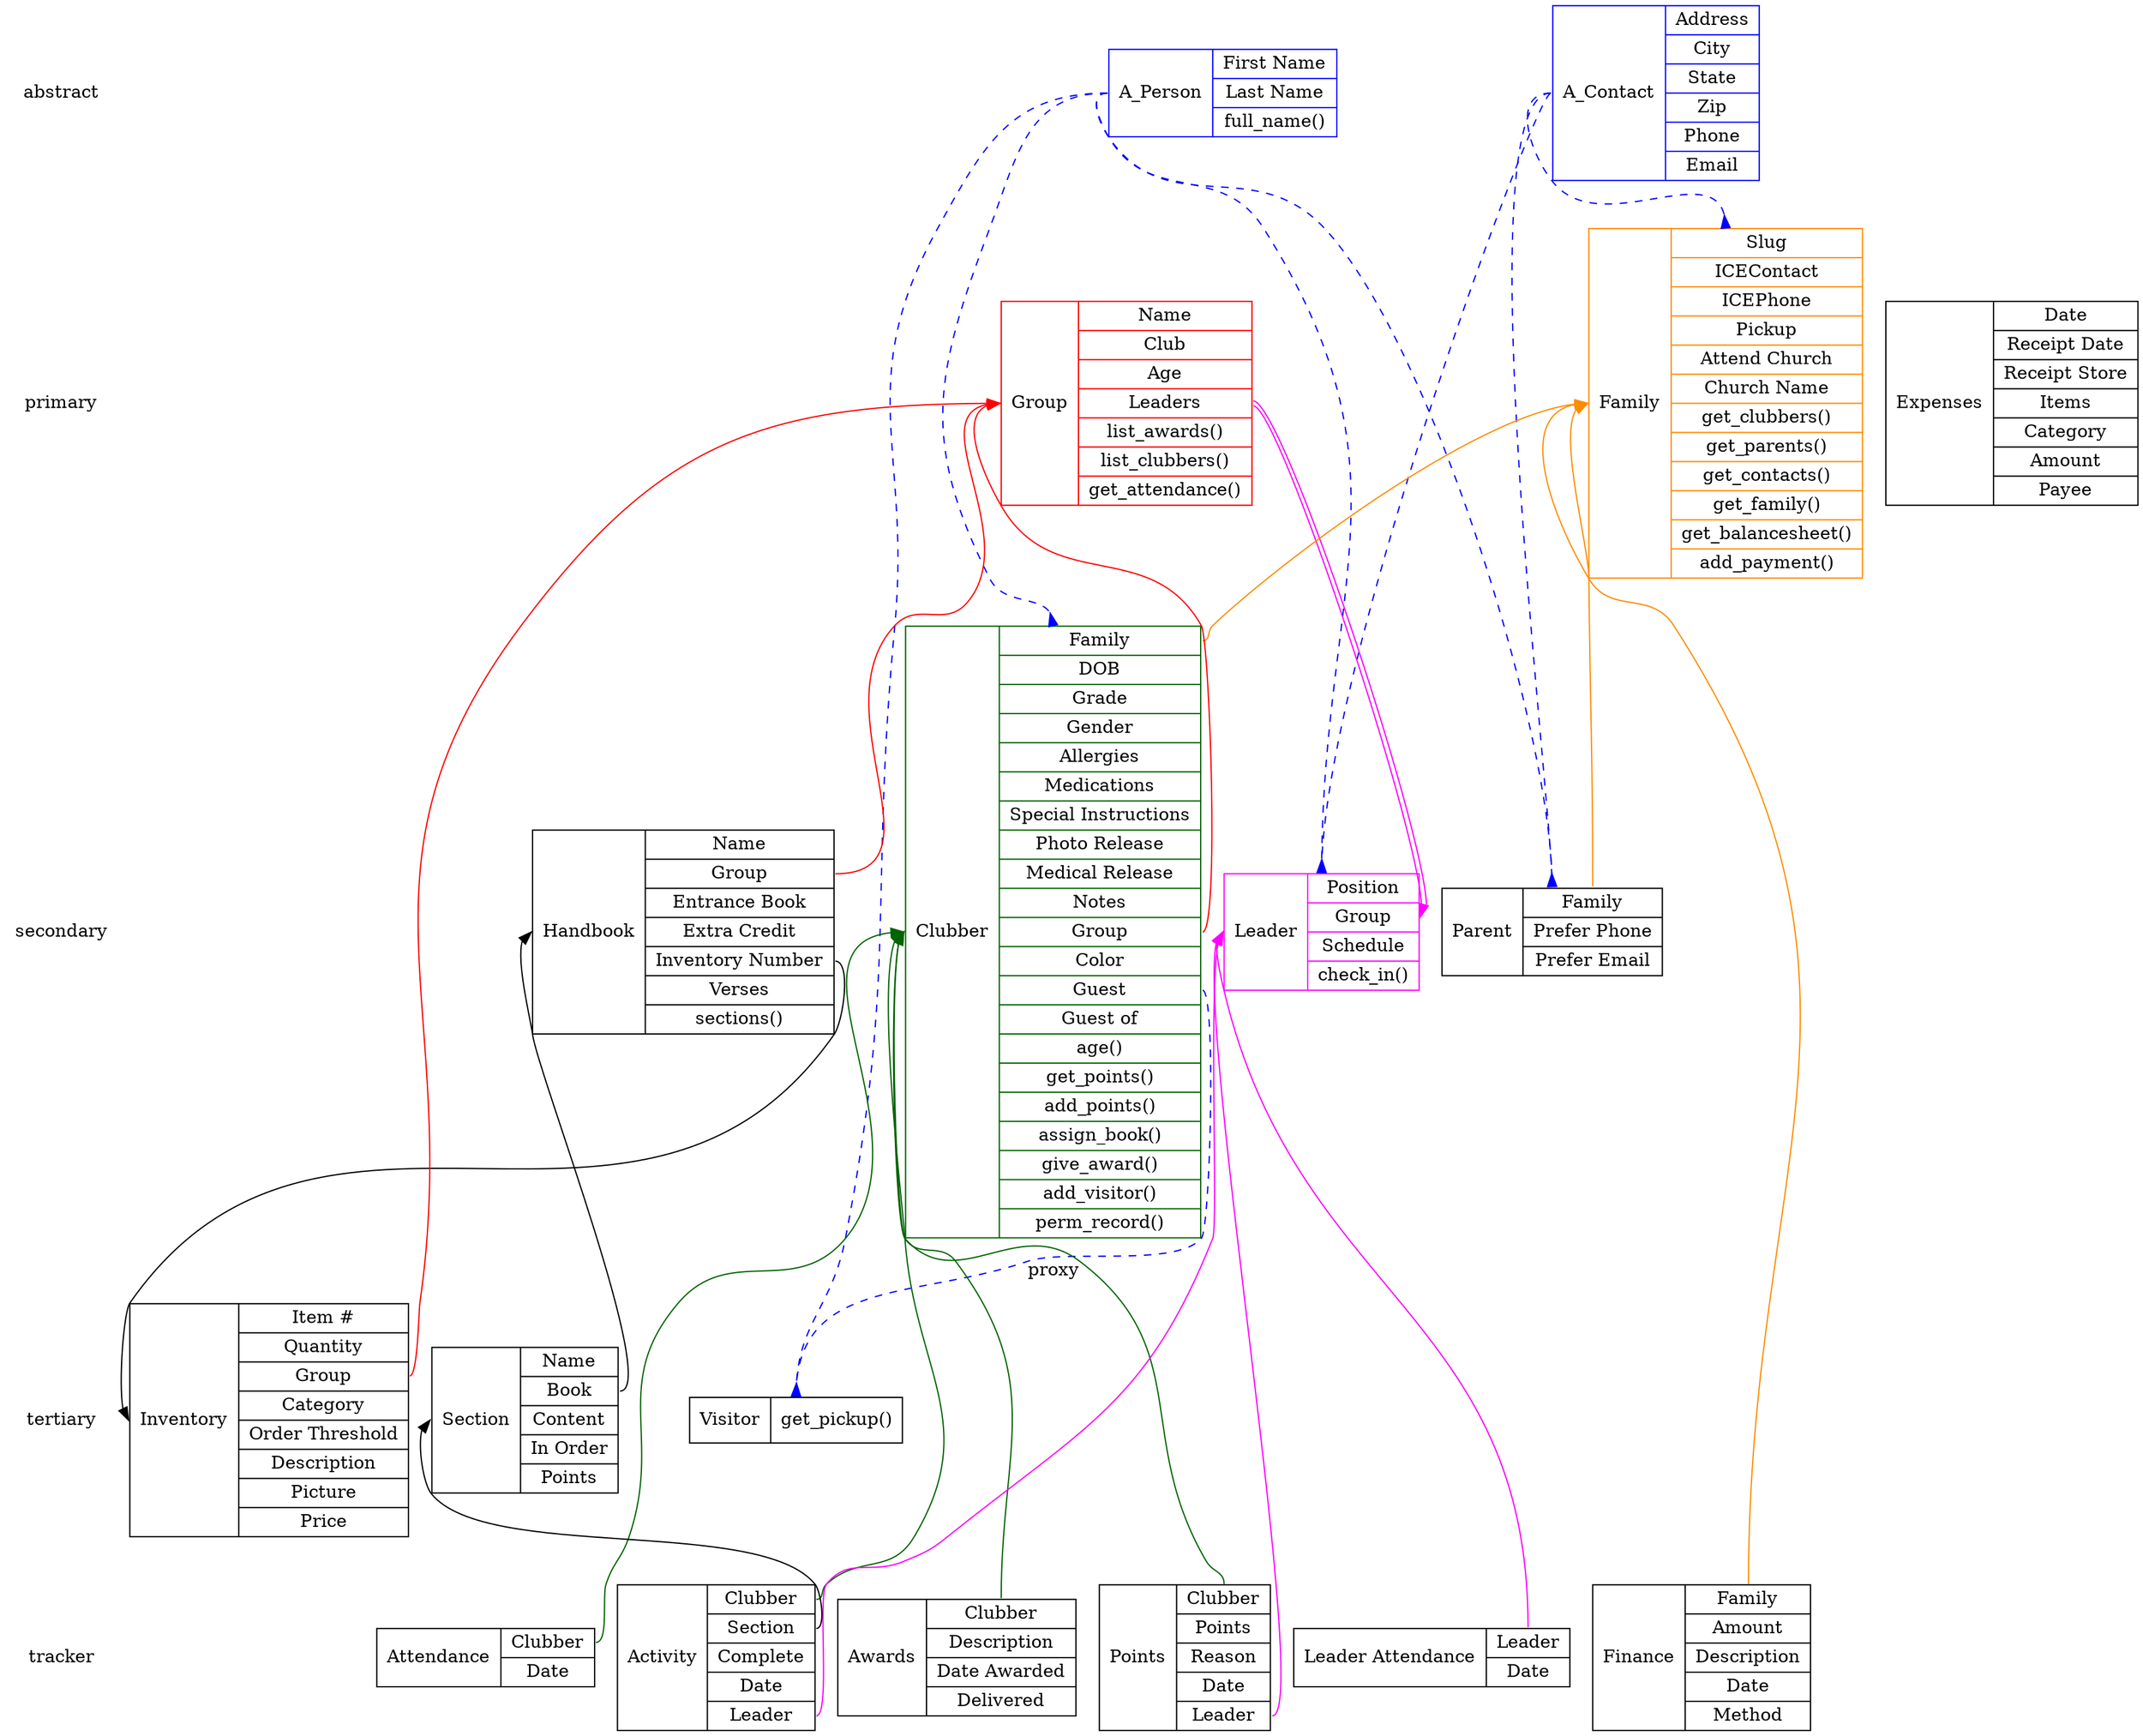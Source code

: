 digraph awanas {

// concentrate=true;
// splines=;

node [shape=record];

// Rank-order
{
    node [shape=plaintext];
    edge [style=invis];
    abstract -> primary -> secondary -> tertiary -> tracker;
}
{
    { rank=same; abstract; A_person; A_contact; }
    { rank=same; primary; family; expenses; group; };
    { rank=same; secondary; clubber; parent; handbook; leader;};
    { rank=same; tertiary; visitor; section; inv; };
    { rank=same; tracker; finance; points; attendance; l_attendance; award; activity; };
}

//Abstract Models
{
    A_person [color=blue label="A_Person|{First Name|
                                          Last Name|
                                          full_name()}"];
    A_contact [color=blue label="A_Contact|{Address|
                                            City|
                                            State|
                                            Zip|
                                            Phone|
                                            Email}"];
}

// People
{
    leader [color=magenta label="<id>Leader|{Position|
                                             <group>Group|
                                             Schedule|
                                             <check_in>check_in()}"];
    clubber [color=darkgreen label="<id>Clubber|{<family>Family|
                                                 <dob>DOB|
                                                 Grade|
                                                 Gender|
                                                 Allergies|
                                                 Medications|
                                                 Special Instructions|
                                                 Photo Release|
                                                 Medical Release|
                                                 Notes|
                                                 <group>Group|
                                                 Color|
                                                 <guest>Guest|
                                                 Guest of|
                                                 <age>age()|
                                                 <get_points>get_points()|
                                                 <add_points>add_points()|
                                                 <assign>assign_book()|
                                                 <award>give_award()|
                                                 <visitor>add_visitor()|
                                                 <record>perm_record()}"];
    visitor [label="<id>Visitor|{get_pickup()}"]
    parent [label="<id>Parent|{<family>Family|
                               <pref_ph>Prefer Phone|
                               <pref_e>Prefer Email}"];
    family [color=darkorange label="<id>Family|{Slug|
                                                ICEContact|
                                                ICEPhone|
                                                Pickup|
                                                Attend Church|
                                                Church Name|
                                                <get_clubbers>get_clubbers()|
                                                <get_parents>get_parents()|
                                                <get_contacts>get_contacts()|
                                                <get_family>get_family()|
                                                <balance>get_balancesheet()|
                                                <add_payment>add_payment()}"];
}

// Club Info
 {
    group [color=red label="<id>Group|{Name|
                                       Club|
                                       Age|
                                       <leader>Leaders|
                                       <list_awards>list_awards()|
                                       <list_clubbers>list_clubbers()|
                                       <attendance>get_attendance()}" ];
    handbook [label="<id>Handbook|{Name|
                                   <group>Group|
                                   Entrance Book|
                                   Extra Credit|
                                   <inv>Inventory Number|
                                   Verses|
                                   sections()}"];
    section [label="<id>Section|{Name|
                                 <book>Book|
                                 Content|
                                 In Order|
                                 Points}"];
    inv [label="<id>Inventory|{<id>Item #|
                               Quantity|
                               <group>Group|
                               Category|
                               Order Threshold|
                               Description|
                               Picture|
                               Price}"];
    activity [label="<id>Activity|{<clubber>Clubber|
                                   <section>Section|
                                   Complete|
                                   Date|
                                   <leader>Leader}"];
    points [label="<id>Points|{<clubber>Clubber|
                               Points|
                               Reason|
                               Date|
                               <leader>Leader}"];
    award [label="<id>Awards|{<clubber>Clubber|
                              Description|
                              Date Awarded|
                              Delivered}"];
    attendance [label="<id>Attendance|{<clubber>Clubber|
                                       Date}"];
    l_attendance [label="<id>Leader Attendance|{<leader>Leader|
                                                Date}"];
    finance [label="<id>Finance|{<family>Family|
                                 Amount|
                                 Description|
                                 Date|
                                 Method}"];
    expenses [label="<id>Expenses|{Date|
                                   Receipt Date|
                                   Receipt Store|
                                   Items|
                                   Category|
                                   Amount|
                                   Payee}"];
}



// Abstract Model Relationships
{
    edge [color=blue style=dashed arrowhead=inv]
    A_person:w -> leader:n
    A_contact:w -> leader:n
    A_person:w -> parent:n
    A_contact:w -> parent:n
    A_contact:w -> family:n
    A_person:w -> clubber:n
    A_person:w -> visitor:n
    clubber:guest:e -> visitor:n [label="proxy"]
}

// Foreign Keys
// -> family
{
    edge [color=darkorange]
    clubber:family -> family:id:w
    parent:family -> family:id:w
    finance:family -> family:id:w
}

// -> clubber
{
    edge [color=darkgreen]
    activity:clubber -> clubber:id:w
    points:clubber -> clubber:id:w
    award:clubber -> clubber:id:w
    attendance:clubber -> clubber:id:w
}

// -> group
{
    edge [color=red]
    handbook:group -> group:id:w
    clubber:group -> group:id:w
    inv:group -> "group":id:w
}

// -> leader
{
    edge [color=magenta]
    points:leader -> leader:id:w
    l_attendance:leader -> leader:id:w
    activity:leader -> leader:id:w
    "group":leader:e -> leader:group:e [color="magenta:invis:magenta"]
}

// -> *
{
    handbook:inv -> inv:id:w
    section:book -> handbook:id:w
    activity:section -> section:id:w
}

// Family methods
//family:balance -> finance:family [color=grey label=Find];
//family:get_contacts -> parent:family [color=grey label=Find];
//family:get_family -> clubber:family [color=grey label=Find];
//family:get_family -> parent:family [color=grey label=Find];
//family:add_payment -> finance:id [color=grey label=Create];

// Clubber methods
//clubber:get_points -> points:clubber [color=grey label=Find]
//clubber:add_points -> points:id [color=grey label=Create]
//clubber:assign -> activity:id [color=grey label=Create]
//clubber:award -> award:id [color=grey label=Create]
//clubber:visitor -> visitor:id [color=grey label=Create]

// Leader methods
//leader:check_in -> l_attendance:id [color=grey label=Create]

// Club methods
//club:list_awards -> award:clubber [color=grey label=Find]
//club:list_clubbers -> clubber:club [color=grey label=Find]
//club:attendance -> attendance:clubber [color=grey label=Find]
}

